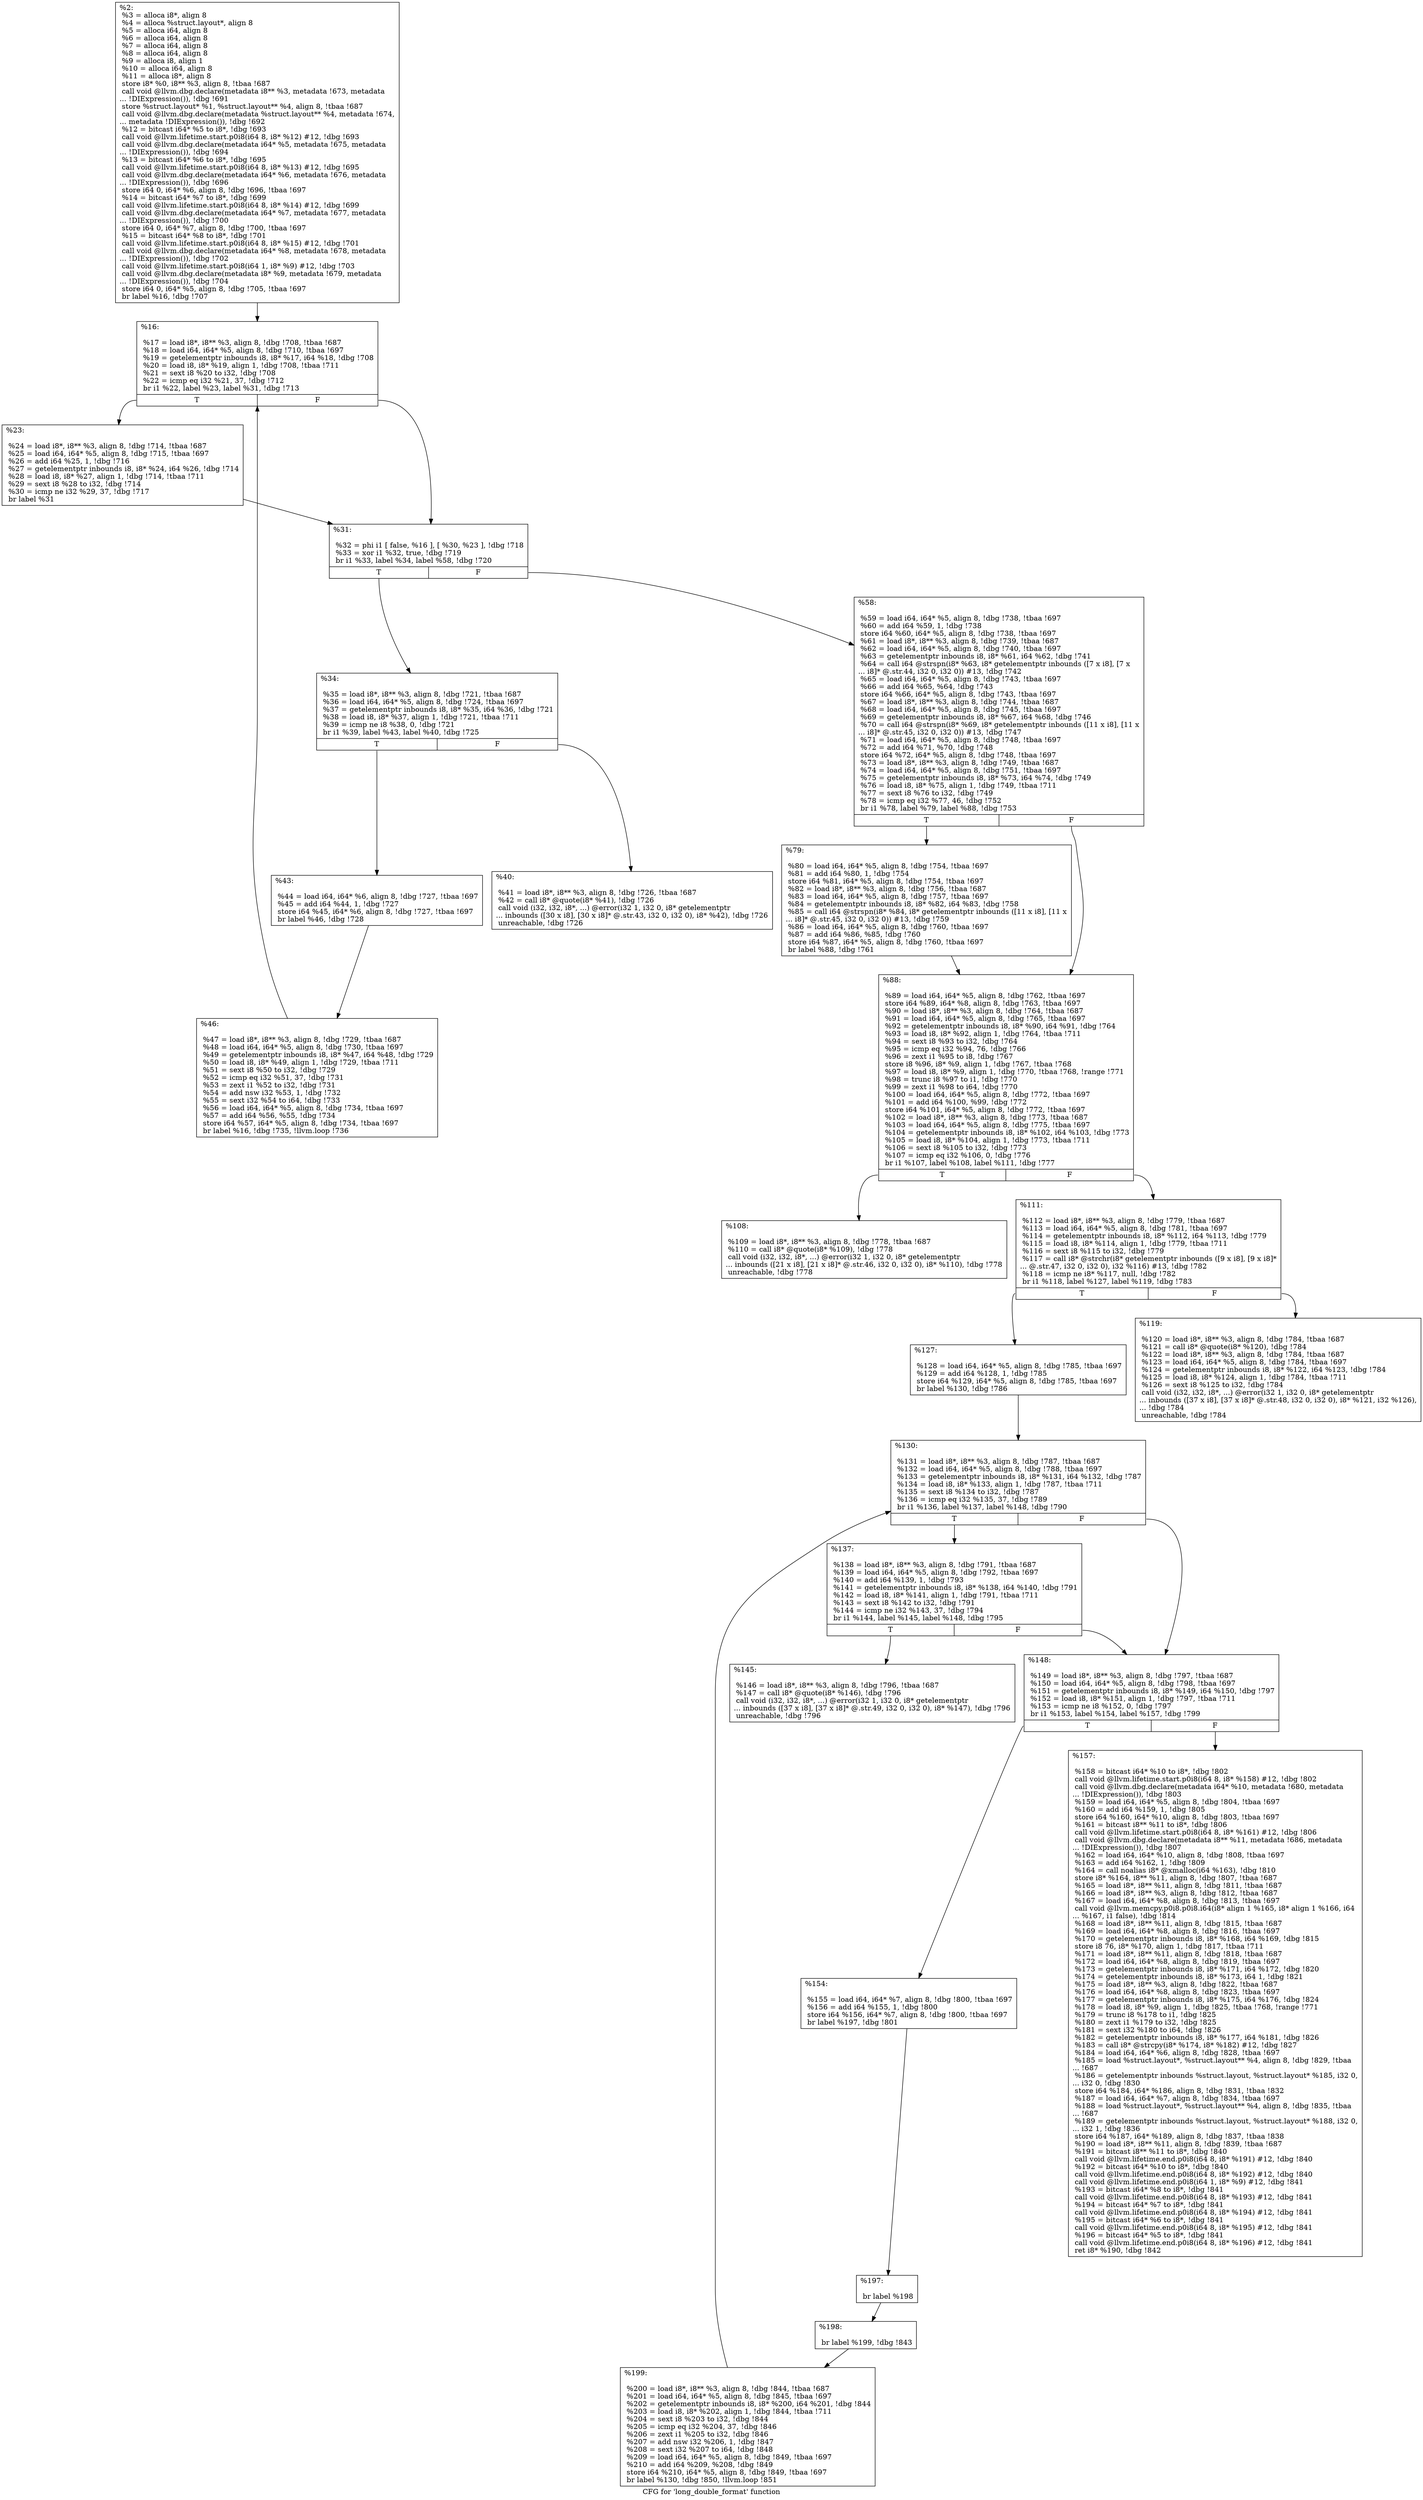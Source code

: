 digraph "CFG for 'long_double_format' function" {
	label="CFG for 'long_double_format' function";

	Node0x1c10210 [shape=record,label="{%2:\l  %3 = alloca i8*, align 8\l  %4 = alloca %struct.layout*, align 8\l  %5 = alloca i64, align 8\l  %6 = alloca i64, align 8\l  %7 = alloca i64, align 8\l  %8 = alloca i64, align 8\l  %9 = alloca i8, align 1\l  %10 = alloca i64, align 8\l  %11 = alloca i8*, align 8\l  store i8* %0, i8** %3, align 8, !tbaa !687\l  call void @llvm.dbg.declare(metadata i8** %3, metadata !673, metadata\l... !DIExpression()), !dbg !691\l  store %struct.layout* %1, %struct.layout** %4, align 8, !tbaa !687\l  call void @llvm.dbg.declare(metadata %struct.layout** %4, metadata !674,\l... metadata !DIExpression()), !dbg !692\l  %12 = bitcast i64* %5 to i8*, !dbg !693\l  call void @llvm.lifetime.start.p0i8(i64 8, i8* %12) #12, !dbg !693\l  call void @llvm.dbg.declare(metadata i64* %5, metadata !675, metadata\l... !DIExpression()), !dbg !694\l  %13 = bitcast i64* %6 to i8*, !dbg !695\l  call void @llvm.lifetime.start.p0i8(i64 8, i8* %13) #12, !dbg !695\l  call void @llvm.dbg.declare(metadata i64* %6, metadata !676, metadata\l... !DIExpression()), !dbg !696\l  store i64 0, i64* %6, align 8, !dbg !696, !tbaa !697\l  %14 = bitcast i64* %7 to i8*, !dbg !699\l  call void @llvm.lifetime.start.p0i8(i64 8, i8* %14) #12, !dbg !699\l  call void @llvm.dbg.declare(metadata i64* %7, metadata !677, metadata\l... !DIExpression()), !dbg !700\l  store i64 0, i64* %7, align 8, !dbg !700, !tbaa !697\l  %15 = bitcast i64* %8 to i8*, !dbg !701\l  call void @llvm.lifetime.start.p0i8(i64 8, i8* %15) #12, !dbg !701\l  call void @llvm.dbg.declare(metadata i64* %8, metadata !678, metadata\l... !DIExpression()), !dbg !702\l  call void @llvm.lifetime.start.p0i8(i64 1, i8* %9) #12, !dbg !703\l  call void @llvm.dbg.declare(metadata i8* %9, metadata !679, metadata\l... !DIExpression()), !dbg !704\l  store i64 0, i64* %5, align 8, !dbg !705, !tbaa !697\l  br label %16, !dbg !707\l}"];
	Node0x1c10210 -> Node0x1bec7a0;
	Node0x1bec7a0 [shape=record,label="{%16:\l\l  %17 = load i8*, i8** %3, align 8, !dbg !708, !tbaa !687\l  %18 = load i64, i64* %5, align 8, !dbg !710, !tbaa !697\l  %19 = getelementptr inbounds i8, i8* %17, i64 %18, !dbg !708\l  %20 = load i8, i8* %19, align 1, !dbg !708, !tbaa !711\l  %21 = sext i8 %20 to i32, !dbg !708\l  %22 = icmp eq i32 %21, 37, !dbg !712\l  br i1 %22, label %23, label %31, !dbg !713\l|{<s0>T|<s1>F}}"];
	Node0x1bec7a0:s0 -> Node0x1bec7f0;
	Node0x1bec7a0:s1 -> Node0x1bec840;
	Node0x1bec7f0 [shape=record,label="{%23:\l\l  %24 = load i8*, i8** %3, align 8, !dbg !714, !tbaa !687\l  %25 = load i64, i64* %5, align 8, !dbg !715, !tbaa !697\l  %26 = add i64 %25, 1, !dbg !716\l  %27 = getelementptr inbounds i8, i8* %24, i64 %26, !dbg !714\l  %28 = load i8, i8* %27, align 1, !dbg !714, !tbaa !711\l  %29 = sext i8 %28 to i32, !dbg !714\l  %30 = icmp ne i32 %29, 37, !dbg !717\l  br label %31\l}"];
	Node0x1bec7f0 -> Node0x1bec840;
	Node0x1bec840 [shape=record,label="{%31:\l\l  %32 = phi i1 [ false, %16 ], [ %30, %23 ], !dbg !718\l  %33 = xor i1 %32, true, !dbg !719\l  br i1 %33, label %34, label %58, !dbg !720\l|{<s0>T|<s1>F}}"];
	Node0x1bec840:s0 -> Node0x1bec890;
	Node0x1bec840:s1 -> Node0x1bec9d0;
	Node0x1bec890 [shape=record,label="{%34:\l\l  %35 = load i8*, i8** %3, align 8, !dbg !721, !tbaa !687\l  %36 = load i64, i64* %5, align 8, !dbg !724, !tbaa !697\l  %37 = getelementptr inbounds i8, i8* %35, i64 %36, !dbg !721\l  %38 = load i8, i8* %37, align 1, !dbg !721, !tbaa !711\l  %39 = icmp ne i8 %38, 0, !dbg !721\l  br i1 %39, label %43, label %40, !dbg !725\l|{<s0>T|<s1>F}}"];
	Node0x1bec890:s0 -> Node0x1bec930;
	Node0x1bec890:s1 -> Node0x1bec8e0;
	Node0x1bec8e0 [shape=record,label="{%40:\l\l  %41 = load i8*, i8** %3, align 8, !dbg !726, !tbaa !687\l  %42 = call i8* @quote(i8* %41), !dbg !726\l  call void (i32, i32, i8*, ...) @error(i32 1, i32 0, i8* getelementptr\l... inbounds ([30 x i8], [30 x i8]* @.str.43, i32 0, i32 0), i8* %42), !dbg !726\l  unreachable, !dbg !726\l}"];
	Node0x1bec930 [shape=record,label="{%43:\l\l  %44 = load i64, i64* %6, align 8, !dbg !727, !tbaa !697\l  %45 = add i64 %44, 1, !dbg !727\l  store i64 %45, i64* %6, align 8, !dbg !727, !tbaa !697\l  br label %46, !dbg !728\l}"];
	Node0x1bec930 -> Node0x1bec980;
	Node0x1bec980 [shape=record,label="{%46:\l\l  %47 = load i8*, i8** %3, align 8, !dbg !729, !tbaa !687\l  %48 = load i64, i64* %5, align 8, !dbg !730, !tbaa !697\l  %49 = getelementptr inbounds i8, i8* %47, i64 %48, !dbg !729\l  %50 = load i8, i8* %49, align 1, !dbg !729, !tbaa !711\l  %51 = sext i8 %50 to i32, !dbg !729\l  %52 = icmp eq i32 %51, 37, !dbg !731\l  %53 = zext i1 %52 to i32, !dbg !731\l  %54 = add nsw i32 %53, 1, !dbg !732\l  %55 = sext i32 %54 to i64, !dbg !733\l  %56 = load i64, i64* %5, align 8, !dbg !734, !tbaa !697\l  %57 = add i64 %56, %55, !dbg !734\l  store i64 %57, i64* %5, align 8, !dbg !734, !tbaa !697\l  br label %16, !dbg !735, !llvm.loop !736\l}"];
	Node0x1bec980 -> Node0x1bec7a0;
	Node0x1bec9d0 [shape=record,label="{%58:\l\l  %59 = load i64, i64* %5, align 8, !dbg !738, !tbaa !697\l  %60 = add i64 %59, 1, !dbg !738\l  store i64 %60, i64* %5, align 8, !dbg !738, !tbaa !697\l  %61 = load i8*, i8** %3, align 8, !dbg !739, !tbaa !687\l  %62 = load i64, i64* %5, align 8, !dbg !740, !tbaa !697\l  %63 = getelementptr inbounds i8, i8* %61, i64 %62, !dbg !741\l  %64 = call i64 @strspn(i8* %63, i8* getelementptr inbounds ([7 x i8], [7 x\l... i8]* @.str.44, i32 0, i32 0)) #13, !dbg !742\l  %65 = load i64, i64* %5, align 8, !dbg !743, !tbaa !697\l  %66 = add i64 %65, %64, !dbg !743\l  store i64 %66, i64* %5, align 8, !dbg !743, !tbaa !697\l  %67 = load i8*, i8** %3, align 8, !dbg !744, !tbaa !687\l  %68 = load i64, i64* %5, align 8, !dbg !745, !tbaa !697\l  %69 = getelementptr inbounds i8, i8* %67, i64 %68, !dbg !746\l  %70 = call i64 @strspn(i8* %69, i8* getelementptr inbounds ([11 x i8], [11 x\l... i8]* @.str.45, i32 0, i32 0)) #13, !dbg !747\l  %71 = load i64, i64* %5, align 8, !dbg !748, !tbaa !697\l  %72 = add i64 %71, %70, !dbg !748\l  store i64 %72, i64* %5, align 8, !dbg !748, !tbaa !697\l  %73 = load i8*, i8** %3, align 8, !dbg !749, !tbaa !687\l  %74 = load i64, i64* %5, align 8, !dbg !751, !tbaa !697\l  %75 = getelementptr inbounds i8, i8* %73, i64 %74, !dbg !749\l  %76 = load i8, i8* %75, align 1, !dbg !749, !tbaa !711\l  %77 = sext i8 %76 to i32, !dbg !749\l  %78 = icmp eq i32 %77, 46, !dbg !752\l  br i1 %78, label %79, label %88, !dbg !753\l|{<s0>T|<s1>F}}"];
	Node0x1bec9d0:s0 -> Node0x1beca20;
	Node0x1bec9d0:s1 -> Node0x1beca70;
	Node0x1beca20 [shape=record,label="{%79:\l\l  %80 = load i64, i64* %5, align 8, !dbg !754, !tbaa !697\l  %81 = add i64 %80, 1, !dbg !754\l  store i64 %81, i64* %5, align 8, !dbg !754, !tbaa !697\l  %82 = load i8*, i8** %3, align 8, !dbg !756, !tbaa !687\l  %83 = load i64, i64* %5, align 8, !dbg !757, !tbaa !697\l  %84 = getelementptr inbounds i8, i8* %82, i64 %83, !dbg !758\l  %85 = call i64 @strspn(i8* %84, i8* getelementptr inbounds ([11 x i8], [11 x\l... i8]* @.str.45, i32 0, i32 0)) #13, !dbg !759\l  %86 = load i64, i64* %5, align 8, !dbg !760, !tbaa !697\l  %87 = add i64 %86, %85, !dbg !760\l  store i64 %87, i64* %5, align 8, !dbg !760, !tbaa !697\l  br label %88, !dbg !761\l}"];
	Node0x1beca20 -> Node0x1beca70;
	Node0x1beca70 [shape=record,label="{%88:\l\l  %89 = load i64, i64* %5, align 8, !dbg !762, !tbaa !697\l  store i64 %89, i64* %8, align 8, !dbg !763, !tbaa !697\l  %90 = load i8*, i8** %3, align 8, !dbg !764, !tbaa !687\l  %91 = load i64, i64* %5, align 8, !dbg !765, !tbaa !697\l  %92 = getelementptr inbounds i8, i8* %90, i64 %91, !dbg !764\l  %93 = load i8, i8* %92, align 1, !dbg !764, !tbaa !711\l  %94 = sext i8 %93 to i32, !dbg !764\l  %95 = icmp eq i32 %94, 76, !dbg !766\l  %96 = zext i1 %95 to i8, !dbg !767\l  store i8 %96, i8* %9, align 1, !dbg !767, !tbaa !768\l  %97 = load i8, i8* %9, align 1, !dbg !770, !tbaa !768, !range !771\l  %98 = trunc i8 %97 to i1, !dbg !770\l  %99 = zext i1 %98 to i64, !dbg !770\l  %100 = load i64, i64* %5, align 8, !dbg !772, !tbaa !697\l  %101 = add i64 %100, %99, !dbg !772\l  store i64 %101, i64* %5, align 8, !dbg !772, !tbaa !697\l  %102 = load i8*, i8** %3, align 8, !dbg !773, !tbaa !687\l  %103 = load i64, i64* %5, align 8, !dbg !775, !tbaa !697\l  %104 = getelementptr inbounds i8, i8* %102, i64 %103, !dbg !773\l  %105 = load i8, i8* %104, align 1, !dbg !773, !tbaa !711\l  %106 = sext i8 %105 to i32, !dbg !773\l  %107 = icmp eq i32 %106, 0, !dbg !776\l  br i1 %107, label %108, label %111, !dbg !777\l|{<s0>T|<s1>F}}"];
	Node0x1beca70:s0 -> Node0x1becac0;
	Node0x1beca70:s1 -> Node0x1becb10;
	Node0x1becac0 [shape=record,label="{%108:\l\l  %109 = load i8*, i8** %3, align 8, !dbg !778, !tbaa !687\l  %110 = call i8* @quote(i8* %109), !dbg !778\l  call void (i32, i32, i8*, ...) @error(i32 1, i32 0, i8* getelementptr\l... inbounds ([21 x i8], [21 x i8]* @.str.46, i32 0, i32 0), i8* %110), !dbg !778\l  unreachable, !dbg !778\l}"];
	Node0x1becb10 [shape=record,label="{%111:\l\l  %112 = load i8*, i8** %3, align 8, !dbg !779, !tbaa !687\l  %113 = load i64, i64* %5, align 8, !dbg !781, !tbaa !697\l  %114 = getelementptr inbounds i8, i8* %112, i64 %113, !dbg !779\l  %115 = load i8, i8* %114, align 1, !dbg !779, !tbaa !711\l  %116 = sext i8 %115 to i32, !dbg !779\l  %117 = call i8* @strchr(i8* getelementptr inbounds ([9 x i8], [9 x i8]*\l... @.str.47, i32 0, i32 0), i32 %116) #13, !dbg !782\l  %118 = icmp ne i8* %117, null, !dbg !782\l  br i1 %118, label %127, label %119, !dbg !783\l|{<s0>T|<s1>F}}"];
	Node0x1becb10:s0 -> Node0x1becbb0;
	Node0x1becb10:s1 -> Node0x1becb60;
	Node0x1becb60 [shape=record,label="{%119:\l\l  %120 = load i8*, i8** %3, align 8, !dbg !784, !tbaa !687\l  %121 = call i8* @quote(i8* %120), !dbg !784\l  %122 = load i8*, i8** %3, align 8, !dbg !784, !tbaa !687\l  %123 = load i64, i64* %5, align 8, !dbg !784, !tbaa !697\l  %124 = getelementptr inbounds i8, i8* %122, i64 %123, !dbg !784\l  %125 = load i8, i8* %124, align 1, !dbg !784, !tbaa !711\l  %126 = sext i8 %125 to i32, !dbg !784\l  call void (i32, i32, i8*, ...) @error(i32 1, i32 0, i8* getelementptr\l... inbounds ([37 x i8], [37 x i8]* @.str.48, i32 0, i32 0), i8* %121, i32 %126),\l... !dbg !784\l  unreachable, !dbg !784\l}"];
	Node0x1becbb0 [shape=record,label="{%127:\l\l  %128 = load i64, i64* %5, align 8, !dbg !785, !tbaa !697\l  %129 = add i64 %128, 1, !dbg !785\l  store i64 %129, i64* %5, align 8, !dbg !785, !tbaa !697\l  br label %130, !dbg !786\l}"];
	Node0x1becbb0 -> Node0x1becc00;
	Node0x1becc00 [shape=record,label="{%130:\l\l  %131 = load i8*, i8** %3, align 8, !dbg !787, !tbaa !687\l  %132 = load i64, i64* %5, align 8, !dbg !788, !tbaa !697\l  %133 = getelementptr inbounds i8, i8* %131, i64 %132, !dbg !787\l  %134 = load i8, i8* %133, align 1, !dbg !787, !tbaa !711\l  %135 = sext i8 %134 to i32, !dbg !787\l  %136 = icmp eq i32 %135, 37, !dbg !789\l  br i1 %136, label %137, label %148, !dbg !790\l|{<s0>T|<s1>F}}"];
	Node0x1becc00:s0 -> Node0x1becc50;
	Node0x1becc00:s1 -> Node0x1beccf0;
	Node0x1becc50 [shape=record,label="{%137:\l\l  %138 = load i8*, i8** %3, align 8, !dbg !791, !tbaa !687\l  %139 = load i64, i64* %5, align 8, !dbg !792, !tbaa !697\l  %140 = add i64 %139, 1, !dbg !793\l  %141 = getelementptr inbounds i8, i8* %138, i64 %140, !dbg !791\l  %142 = load i8, i8* %141, align 1, !dbg !791, !tbaa !711\l  %143 = sext i8 %142 to i32, !dbg !791\l  %144 = icmp ne i32 %143, 37, !dbg !794\l  br i1 %144, label %145, label %148, !dbg !795\l|{<s0>T|<s1>F}}"];
	Node0x1becc50:s0 -> Node0x1becca0;
	Node0x1becc50:s1 -> Node0x1beccf0;
	Node0x1becca0 [shape=record,label="{%145:\l\l  %146 = load i8*, i8** %3, align 8, !dbg !796, !tbaa !687\l  %147 = call i8* @quote(i8* %146), !dbg !796\l  call void (i32, i32, i8*, ...) @error(i32 1, i32 0, i8* getelementptr\l... inbounds ([37 x i8], [37 x i8]* @.str.49, i32 0, i32 0), i8* %147), !dbg !796\l  unreachable, !dbg !796\l}"];
	Node0x1beccf0 [shape=record,label="{%148:\l\l  %149 = load i8*, i8** %3, align 8, !dbg !797, !tbaa !687\l  %150 = load i64, i64* %5, align 8, !dbg !798, !tbaa !697\l  %151 = getelementptr inbounds i8, i8* %149, i64 %150, !dbg !797\l  %152 = load i8, i8* %151, align 1, !dbg !797, !tbaa !711\l  %153 = icmp ne i8 %152, 0, !dbg !797\l  br i1 %153, label %154, label %157, !dbg !799\l|{<s0>T|<s1>F}}"];
	Node0x1beccf0:s0 -> Node0x1becd40;
	Node0x1beccf0:s1 -> Node0x1becd90;
	Node0x1becd40 [shape=record,label="{%154:\l\l  %155 = load i64, i64* %7, align 8, !dbg !800, !tbaa !697\l  %156 = add i64 %155, 1, !dbg !800\l  store i64 %156, i64* %7, align 8, !dbg !800, !tbaa !697\l  br label %197, !dbg !801\l}"];
	Node0x1becd40 -> Node0x1becde0;
	Node0x1becd90 [shape=record,label="{%157:\l\l  %158 = bitcast i64* %10 to i8*, !dbg !802\l  call void @llvm.lifetime.start.p0i8(i64 8, i8* %158) #12, !dbg !802\l  call void @llvm.dbg.declare(metadata i64* %10, metadata !680, metadata\l... !DIExpression()), !dbg !803\l  %159 = load i64, i64* %5, align 8, !dbg !804, !tbaa !697\l  %160 = add i64 %159, 1, !dbg !805\l  store i64 %160, i64* %10, align 8, !dbg !803, !tbaa !697\l  %161 = bitcast i8** %11 to i8*, !dbg !806\l  call void @llvm.lifetime.start.p0i8(i64 8, i8* %161) #12, !dbg !806\l  call void @llvm.dbg.declare(metadata i8** %11, metadata !686, metadata\l... !DIExpression()), !dbg !807\l  %162 = load i64, i64* %10, align 8, !dbg !808, !tbaa !697\l  %163 = add i64 %162, 1, !dbg !809\l  %164 = call noalias i8* @xmalloc(i64 %163), !dbg !810\l  store i8* %164, i8** %11, align 8, !dbg !807, !tbaa !687\l  %165 = load i8*, i8** %11, align 8, !dbg !811, !tbaa !687\l  %166 = load i8*, i8** %3, align 8, !dbg !812, !tbaa !687\l  %167 = load i64, i64* %8, align 8, !dbg !813, !tbaa !697\l  call void @llvm.memcpy.p0i8.p0i8.i64(i8* align 1 %165, i8* align 1 %166, i64\l... %167, i1 false), !dbg !814\l  %168 = load i8*, i8** %11, align 8, !dbg !815, !tbaa !687\l  %169 = load i64, i64* %8, align 8, !dbg !816, !tbaa !697\l  %170 = getelementptr inbounds i8, i8* %168, i64 %169, !dbg !815\l  store i8 76, i8* %170, align 1, !dbg !817, !tbaa !711\l  %171 = load i8*, i8** %11, align 8, !dbg !818, !tbaa !687\l  %172 = load i64, i64* %8, align 8, !dbg !819, !tbaa !697\l  %173 = getelementptr inbounds i8, i8* %171, i64 %172, !dbg !820\l  %174 = getelementptr inbounds i8, i8* %173, i64 1, !dbg !821\l  %175 = load i8*, i8** %3, align 8, !dbg !822, !tbaa !687\l  %176 = load i64, i64* %8, align 8, !dbg !823, !tbaa !697\l  %177 = getelementptr inbounds i8, i8* %175, i64 %176, !dbg !824\l  %178 = load i8, i8* %9, align 1, !dbg !825, !tbaa !768, !range !771\l  %179 = trunc i8 %178 to i1, !dbg !825\l  %180 = zext i1 %179 to i32, !dbg !825\l  %181 = sext i32 %180 to i64, !dbg !826\l  %182 = getelementptr inbounds i8, i8* %177, i64 %181, !dbg !826\l  %183 = call i8* @strcpy(i8* %174, i8* %182) #12, !dbg !827\l  %184 = load i64, i64* %6, align 8, !dbg !828, !tbaa !697\l  %185 = load %struct.layout*, %struct.layout** %4, align 8, !dbg !829, !tbaa\l... !687\l  %186 = getelementptr inbounds %struct.layout, %struct.layout* %185, i32 0,\l... i32 0, !dbg !830\l  store i64 %184, i64* %186, align 8, !dbg !831, !tbaa !832\l  %187 = load i64, i64* %7, align 8, !dbg !834, !tbaa !697\l  %188 = load %struct.layout*, %struct.layout** %4, align 8, !dbg !835, !tbaa\l... !687\l  %189 = getelementptr inbounds %struct.layout, %struct.layout* %188, i32 0,\l... i32 1, !dbg !836\l  store i64 %187, i64* %189, align 8, !dbg !837, !tbaa !838\l  %190 = load i8*, i8** %11, align 8, !dbg !839, !tbaa !687\l  %191 = bitcast i8** %11 to i8*, !dbg !840\l  call void @llvm.lifetime.end.p0i8(i64 8, i8* %191) #12, !dbg !840\l  %192 = bitcast i64* %10 to i8*, !dbg !840\l  call void @llvm.lifetime.end.p0i8(i64 8, i8* %192) #12, !dbg !840\l  call void @llvm.lifetime.end.p0i8(i64 1, i8* %9) #12, !dbg !841\l  %193 = bitcast i64* %8 to i8*, !dbg !841\l  call void @llvm.lifetime.end.p0i8(i64 8, i8* %193) #12, !dbg !841\l  %194 = bitcast i64* %7 to i8*, !dbg !841\l  call void @llvm.lifetime.end.p0i8(i64 8, i8* %194) #12, !dbg !841\l  %195 = bitcast i64* %6 to i8*, !dbg !841\l  call void @llvm.lifetime.end.p0i8(i64 8, i8* %195) #12, !dbg !841\l  %196 = bitcast i64* %5 to i8*, !dbg !841\l  call void @llvm.lifetime.end.p0i8(i64 8, i8* %196) #12, !dbg !841\l  ret i8* %190, !dbg !842\l}"];
	Node0x1becde0 [shape=record,label="{%197:\l\l  br label %198\l}"];
	Node0x1becde0 -> Node0x1bece30;
	Node0x1bece30 [shape=record,label="{%198:\l\l  br label %199, !dbg !843\l}"];
	Node0x1bece30 -> Node0x1bece80;
	Node0x1bece80 [shape=record,label="{%199:\l\l  %200 = load i8*, i8** %3, align 8, !dbg !844, !tbaa !687\l  %201 = load i64, i64* %5, align 8, !dbg !845, !tbaa !697\l  %202 = getelementptr inbounds i8, i8* %200, i64 %201, !dbg !844\l  %203 = load i8, i8* %202, align 1, !dbg !844, !tbaa !711\l  %204 = sext i8 %203 to i32, !dbg !844\l  %205 = icmp eq i32 %204, 37, !dbg !846\l  %206 = zext i1 %205 to i32, !dbg !846\l  %207 = add nsw i32 %206, 1, !dbg !847\l  %208 = sext i32 %207 to i64, !dbg !848\l  %209 = load i64, i64* %5, align 8, !dbg !849, !tbaa !697\l  %210 = add i64 %209, %208, !dbg !849\l  store i64 %210, i64* %5, align 8, !dbg !849, !tbaa !697\l  br label %130, !dbg !850, !llvm.loop !851\l}"];
	Node0x1bece80 -> Node0x1becc00;
}
